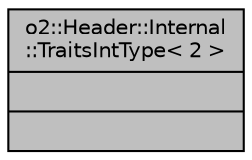 digraph "o2::Header::Internal::TraitsIntType&lt; 2 &gt;"
{
 // INTERACTIVE_SVG=YES
  bgcolor="transparent";
  edge [fontname="Helvetica",fontsize="10",labelfontname="Helvetica",labelfontsize="10"];
  node [fontname="Helvetica",fontsize="10",shape=record];
  Node1 [label="{o2::Header::Internal\l::TraitsIntType\< 2 \>\n||}",height=0.2,width=0.4,color="black", fillcolor="grey75", style="filled" fontcolor="black"];
}
